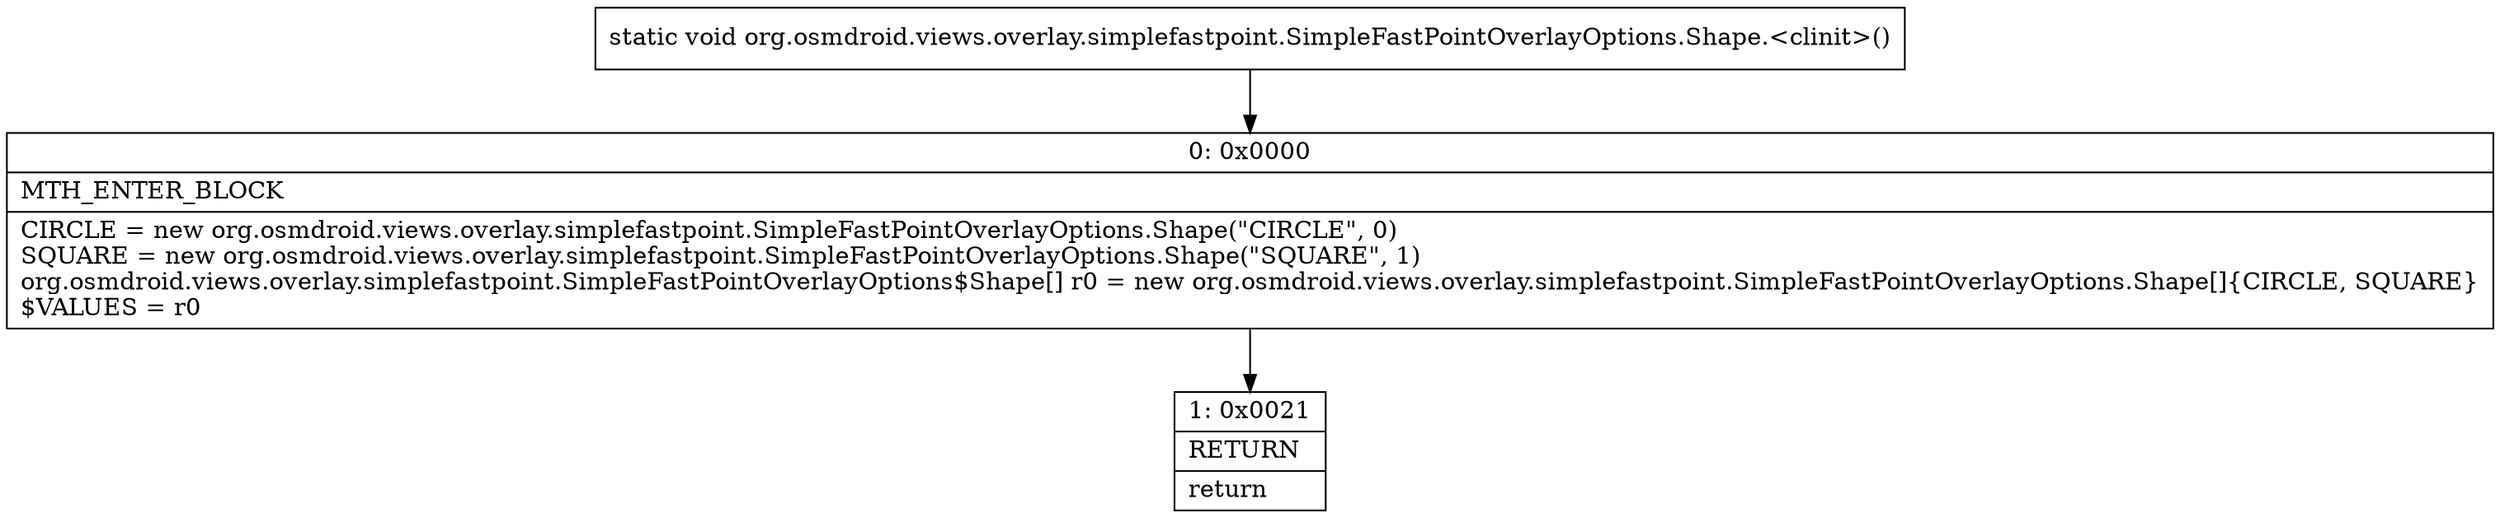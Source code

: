 digraph "CFG fororg.osmdroid.views.overlay.simplefastpoint.SimpleFastPointOverlayOptions.Shape.\<clinit\>()V" {
Node_0 [shape=record,label="{0\:\ 0x0000|MTH_ENTER_BLOCK\l|CIRCLE = new org.osmdroid.views.overlay.simplefastpoint.SimpleFastPointOverlayOptions.Shape(\"CIRCLE\", 0)\lSQUARE = new org.osmdroid.views.overlay.simplefastpoint.SimpleFastPointOverlayOptions.Shape(\"SQUARE\", 1)\lorg.osmdroid.views.overlay.simplefastpoint.SimpleFastPointOverlayOptions$Shape[] r0 = new org.osmdroid.views.overlay.simplefastpoint.SimpleFastPointOverlayOptions.Shape[]\{CIRCLE, SQUARE\}\l$VALUES = r0\l}"];
Node_1 [shape=record,label="{1\:\ 0x0021|RETURN\l|return\l}"];
MethodNode[shape=record,label="{static void org.osmdroid.views.overlay.simplefastpoint.SimpleFastPointOverlayOptions.Shape.\<clinit\>() }"];
MethodNode -> Node_0;
Node_0 -> Node_1;
}

